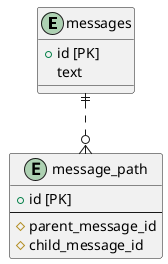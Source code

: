 @startuml

/'
  messages
'/
entity "messages" {
  + id [PK]
  text
}

entity "message_path" {
  + id [PK]
  --
  #parent_message_id
  #child_message_id
}


messages ||..o{ message_path
@enduml
